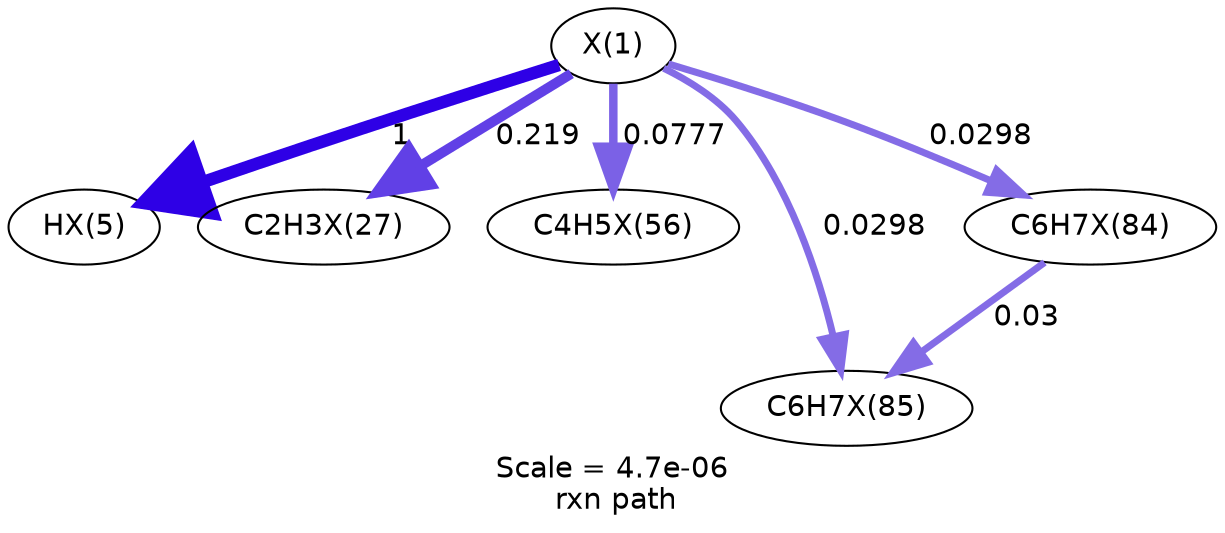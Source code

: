 digraph reaction_paths {
center=1;
s68 -> s69[fontname="Helvetica", style="setlinewidth(6)", arrowsize=3, color="0.7, 1.5, 0.9"
, label=" 1"];
s68 -> s70[fontname="Helvetica", style="setlinewidth(4.85)", arrowsize=2.43, color="0.7, 0.719, 0.9"
, label=" 0.219"];
s68 -> s85[fontname="Helvetica", style="setlinewidth(4.07)", arrowsize=2.04, color="0.7, 0.578, 0.9"
, label=" 0.0777"];
s68 -> s93[fontname="Helvetica", style="setlinewidth(3.35)", arrowsize=1.67, color="0.7, 0.53, 0.9"
, label=" 0.0298"];
s68 -> s92[fontname="Helvetica", style="setlinewidth(3.35)", arrowsize=1.67, color="0.7, 0.53, 0.9"
, label=" 0.0298"];
s92 -> s93[fontname="Helvetica", style="setlinewidth(3.35)", arrowsize=1.68, color="0.7, 0.53, 0.9"
, label=" 0.03"];
s68 [ fontname="Helvetica", label="X(1)"];
s69 [ fontname="Helvetica", label="HX(5)"];
s70 [ fontname="Helvetica", label="C2H3X(27)"];
s85 [ fontname="Helvetica", label="C4H5X(56)"];
s92 [ fontname="Helvetica", label="C6H7X(84)"];
s93 [ fontname="Helvetica", label="C6H7X(85)"];
 label = "Scale = 4.7e-06\l rxn path";
 fontname = "Helvetica";
}
